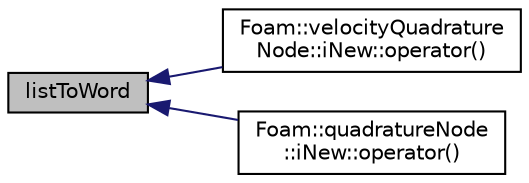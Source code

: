 digraph "listToWord"
{
  bgcolor="transparent";
  edge [fontname="Helvetica",fontsize="10",labelfontname="Helvetica",labelfontsize="10"];
  node [fontname="Helvetica",fontsize="10",shape=record];
  rankdir="LR";
  Node11 [label="listToWord",height=0.2,width=0.4,color="black", fillcolor="grey75", style="filled", fontcolor="black"];
  Node11 -> Node12 [dir="back",color="midnightblue",fontsize="10",style="solid",fontname="Helvetica"];
  Node12 [label="Foam::velocityQuadrature\lNode::iNew::operator()",height=0.2,width=0.4,color="black",URL="$a02252.html#a06baae4f6ce78acb8e79cd532d964395"];
  Node11 -> Node13 [dir="back",color="midnightblue",fontsize="10",style="solid",fontname="Helvetica"];
  Node13 [label="Foam::quadratureNode\l::iNew::operator()",height=0.2,width=0.4,color="black",URL="$a02244.html#a98ed8ad484815d304190b50654fc3e49"];
}
